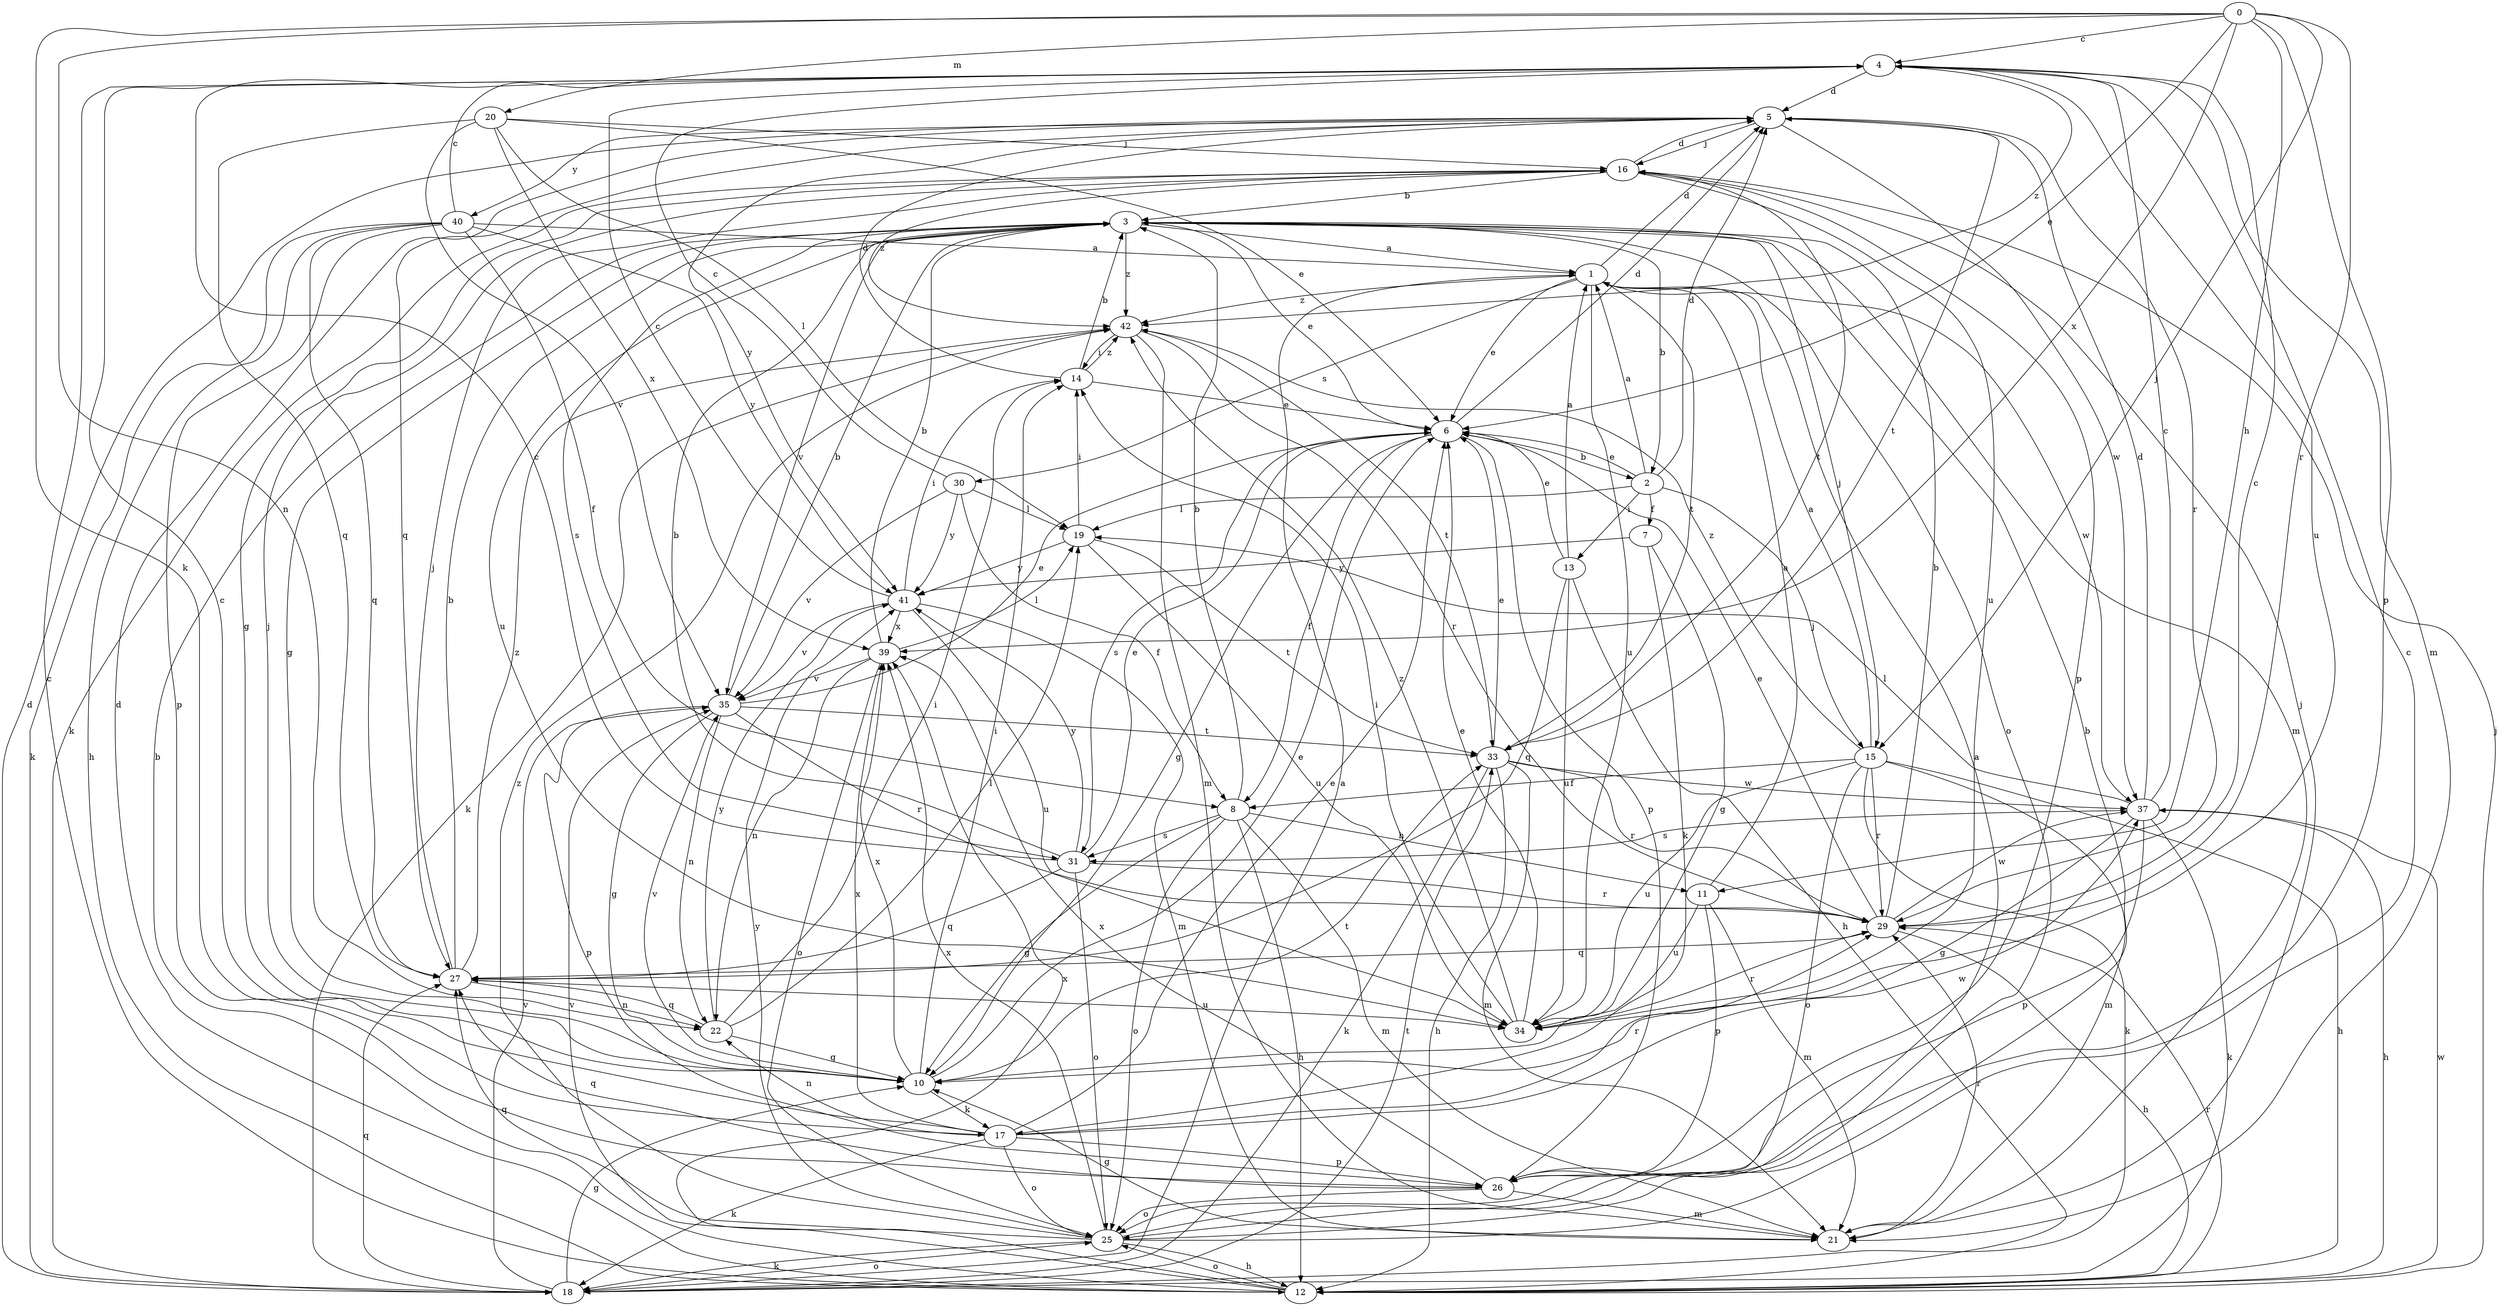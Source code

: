 strict digraph  {
0;
1;
2;
3;
4;
5;
6;
7;
8;
10;
11;
12;
13;
14;
15;
16;
17;
18;
19;
20;
21;
22;
25;
26;
27;
29;
30;
31;
33;
34;
35;
37;
39;
40;
41;
42;
0 -> 4  [label=c];
0 -> 6  [label=e];
0 -> 11  [label=h];
0 -> 15  [label=j];
0 -> 17  [label=k];
0 -> 20  [label=m];
0 -> 22  [label=n];
0 -> 26  [label=p];
0 -> 29  [label=r];
0 -> 39  [label=x];
1 -> 5  [label=d];
1 -> 6  [label=e];
1 -> 30  [label=s];
1 -> 33  [label=t];
1 -> 34  [label=u];
1 -> 37  [label=w];
1 -> 42  [label=z];
2 -> 1  [label=a];
2 -> 5  [label=d];
2 -> 6  [label=e];
2 -> 7  [label=f];
2 -> 13  [label=i];
2 -> 15  [label=j];
2 -> 19  [label=l];
3 -> 1  [label=a];
3 -> 2  [label=b];
3 -> 6  [label=e];
3 -> 10  [label=g];
3 -> 15  [label=j];
3 -> 21  [label=m];
3 -> 25  [label=o];
3 -> 31  [label=s];
3 -> 34  [label=u];
3 -> 35  [label=v];
3 -> 42  [label=z];
4 -> 5  [label=d];
4 -> 21  [label=m];
4 -> 34  [label=u];
4 -> 42  [label=z];
5 -> 16  [label=j];
5 -> 27  [label=q];
5 -> 29  [label=r];
5 -> 33  [label=t];
5 -> 37  [label=w];
5 -> 40  [label=y];
5 -> 41  [label=y];
6 -> 2  [label=b];
6 -> 5  [label=d];
6 -> 8  [label=f];
6 -> 10  [label=g];
6 -> 26  [label=p];
6 -> 31  [label=s];
7 -> 10  [label=g];
7 -> 17  [label=k];
7 -> 41  [label=y];
8 -> 3  [label=b];
8 -> 10  [label=g];
8 -> 11  [label=h];
8 -> 12  [label=h];
8 -> 21  [label=m];
8 -> 25  [label=o];
8 -> 31  [label=s];
10 -> 6  [label=e];
10 -> 14  [label=i];
10 -> 16  [label=j];
10 -> 17  [label=k];
10 -> 33  [label=t];
10 -> 35  [label=v];
10 -> 39  [label=x];
11 -> 1  [label=a];
11 -> 21  [label=m];
11 -> 26  [label=p];
11 -> 34  [label=u];
12 -> 3  [label=b];
12 -> 4  [label=c];
12 -> 5  [label=d];
12 -> 16  [label=j];
12 -> 25  [label=o];
12 -> 29  [label=r];
12 -> 35  [label=v];
12 -> 37  [label=w];
12 -> 39  [label=x];
13 -> 1  [label=a];
13 -> 6  [label=e];
13 -> 12  [label=h];
13 -> 27  [label=q];
13 -> 34  [label=u];
14 -> 3  [label=b];
14 -> 5  [label=d];
14 -> 6  [label=e];
14 -> 42  [label=z];
15 -> 1  [label=a];
15 -> 8  [label=f];
15 -> 12  [label=h];
15 -> 18  [label=k];
15 -> 21  [label=m];
15 -> 25  [label=o];
15 -> 29  [label=r];
15 -> 34  [label=u];
15 -> 42  [label=z];
16 -> 3  [label=b];
16 -> 5  [label=d];
16 -> 10  [label=g];
16 -> 18  [label=k];
16 -> 26  [label=p];
16 -> 33  [label=t];
16 -> 34  [label=u];
16 -> 42  [label=z];
17 -> 4  [label=c];
17 -> 6  [label=e];
17 -> 18  [label=k];
17 -> 22  [label=n];
17 -> 25  [label=o];
17 -> 26  [label=p];
17 -> 29  [label=r];
17 -> 37  [label=w];
17 -> 39  [label=x];
18 -> 1  [label=a];
18 -> 5  [label=d];
18 -> 10  [label=g];
18 -> 25  [label=o];
18 -> 27  [label=q];
18 -> 33  [label=t];
18 -> 35  [label=v];
19 -> 14  [label=i];
19 -> 33  [label=t];
19 -> 34  [label=u];
19 -> 41  [label=y];
20 -> 6  [label=e];
20 -> 16  [label=j];
20 -> 19  [label=l];
20 -> 27  [label=q];
20 -> 35  [label=v];
20 -> 39  [label=x];
21 -> 10  [label=g];
21 -> 16  [label=j];
21 -> 29  [label=r];
22 -> 10  [label=g];
22 -> 14  [label=i];
22 -> 19  [label=l];
22 -> 27  [label=q];
22 -> 41  [label=y];
25 -> 1  [label=a];
25 -> 3  [label=b];
25 -> 4  [label=c];
25 -> 12  [label=h];
25 -> 18  [label=k];
25 -> 27  [label=q];
25 -> 39  [label=x];
25 -> 41  [label=y];
25 -> 42  [label=z];
26 -> 21  [label=m];
26 -> 25  [label=o];
26 -> 27  [label=q];
26 -> 39  [label=x];
27 -> 3  [label=b];
27 -> 16  [label=j];
27 -> 22  [label=n];
27 -> 34  [label=u];
27 -> 42  [label=z];
29 -> 3  [label=b];
29 -> 4  [label=c];
29 -> 6  [label=e];
29 -> 12  [label=h];
29 -> 27  [label=q];
29 -> 37  [label=w];
30 -> 4  [label=c];
30 -> 8  [label=f];
30 -> 19  [label=l];
30 -> 35  [label=v];
30 -> 41  [label=y];
31 -> 3  [label=b];
31 -> 4  [label=c];
31 -> 6  [label=e];
31 -> 25  [label=o];
31 -> 27  [label=q];
31 -> 29  [label=r];
31 -> 41  [label=y];
33 -> 6  [label=e];
33 -> 12  [label=h];
33 -> 18  [label=k];
33 -> 21  [label=m];
33 -> 29  [label=r];
33 -> 37  [label=w];
34 -> 6  [label=e];
34 -> 14  [label=i];
34 -> 29  [label=r];
34 -> 42  [label=z];
35 -> 3  [label=b];
35 -> 6  [label=e];
35 -> 10  [label=g];
35 -> 22  [label=n];
35 -> 26  [label=p];
35 -> 29  [label=r];
35 -> 33  [label=t];
37 -> 4  [label=c];
37 -> 5  [label=d];
37 -> 10  [label=g];
37 -> 12  [label=h];
37 -> 18  [label=k];
37 -> 19  [label=l];
37 -> 26  [label=p];
37 -> 31  [label=s];
39 -> 3  [label=b];
39 -> 19  [label=l];
39 -> 22  [label=n];
39 -> 25  [label=o];
39 -> 35  [label=v];
40 -> 1  [label=a];
40 -> 4  [label=c];
40 -> 8  [label=f];
40 -> 12  [label=h];
40 -> 18  [label=k];
40 -> 26  [label=p];
40 -> 27  [label=q];
40 -> 41  [label=y];
41 -> 4  [label=c];
41 -> 14  [label=i];
41 -> 21  [label=m];
41 -> 34  [label=u];
41 -> 35  [label=v];
41 -> 39  [label=x];
42 -> 14  [label=i];
42 -> 18  [label=k];
42 -> 21  [label=m];
42 -> 29  [label=r];
42 -> 33  [label=t];
}
